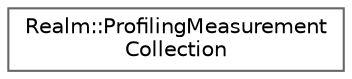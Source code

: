 digraph "Graphical Class Hierarchy"
{
 // LATEX_PDF_SIZE
  bgcolor="transparent";
  edge [fontname=Helvetica,fontsize=10,labelfontname=Helvetica,labelfontsize=10];
  node [fontname=Helvetica,fontsize=10,shape=box,height=0.2,width=0.4];
  rankdir="LR";
  Node0 [id="Node000000",label="Realm::ProfilingMeasurement\lCollection",height=0.2,width=0.4,color="grey40", fillcolor="white", style="filled",URL="$classRealm_1_1ProfilingMeasurementCollection.html",tooltip=" "];
}
